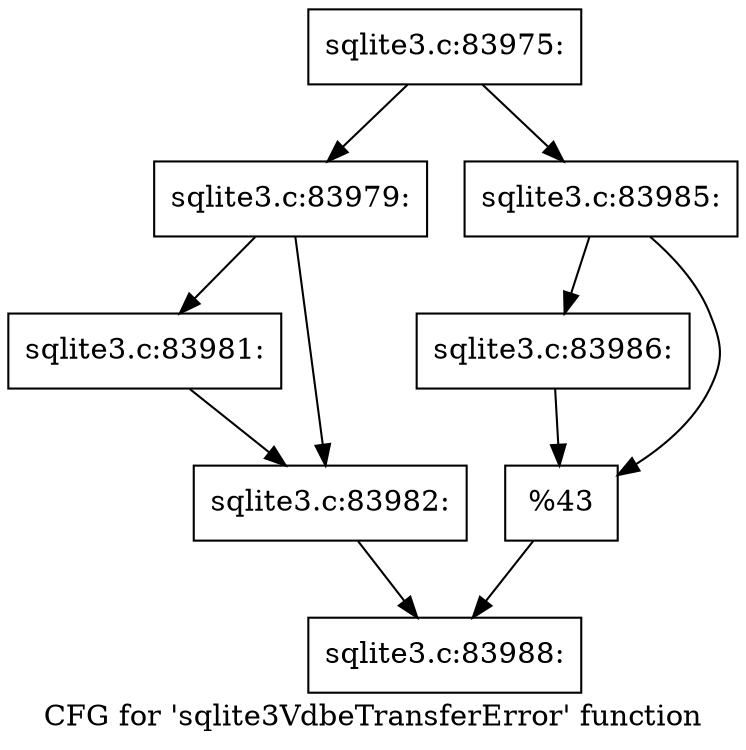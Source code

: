 digraph "CFG for 'sqlite3VdbeTransferError' function" {
	label="CFG for 'sqlite3VdbeTransferError' function";

	Node0x55c0f7aa8a10 [shape=record,label="{sqlite3.c:83975:}"];
	Node0x55c0f7aa8a10 -> Node0x55c0f7aaa3b0;
	Node0x55c0f7aa8a10 -> Node0x55c0f7aaa450;
	Node0x55c0f7aaa3b0 [shape=record,label="{sqlite3.c:83979:}"];
	Node0x55c0f7aaa3b0 -> Node0x55c0f7aaacf0;
	Node0x55c0f7aaa3b0 -> Node0x55c0f7aaad40;
	Node0x55c0f7aaacf0 [shape=record,label="{sqlite3.c:83981:}"];
	Node0x55c0f7aaacf0 -> Node0x55c0f7aaad40;
	Node0x55c0f7aaad40 [shape=record,label="{sqlite3.c:83982:}"];
	Node0x55c0f7aaad40 -> Node0x55c0f7aaa400;
	Node0x55c0f7aaa450 [shape=record,label="{sqlite3.c:83985:}"];
	Node0x55c0f7aaa450 -> Node0x55c0f7aaba80;
	Node0x55c0f7aaa450 -> Node0x55c0f7aac040;
	Node0x55c0f7aaba80 [shape=record,label="{sqlite3.c:83986:}"];
	Node0x55c0f7aaba80 -> Node0x55c0f7aac040;
	Node0x55c0f7aac040 [shape=record,label="{%43}"];
	Node0x55c0f7aac040 -> Node0x55c0f7aaa400;
	Node0x55c0f7aaa400 [shape=record,label="{sqlite3.c:83988:}"];
}
